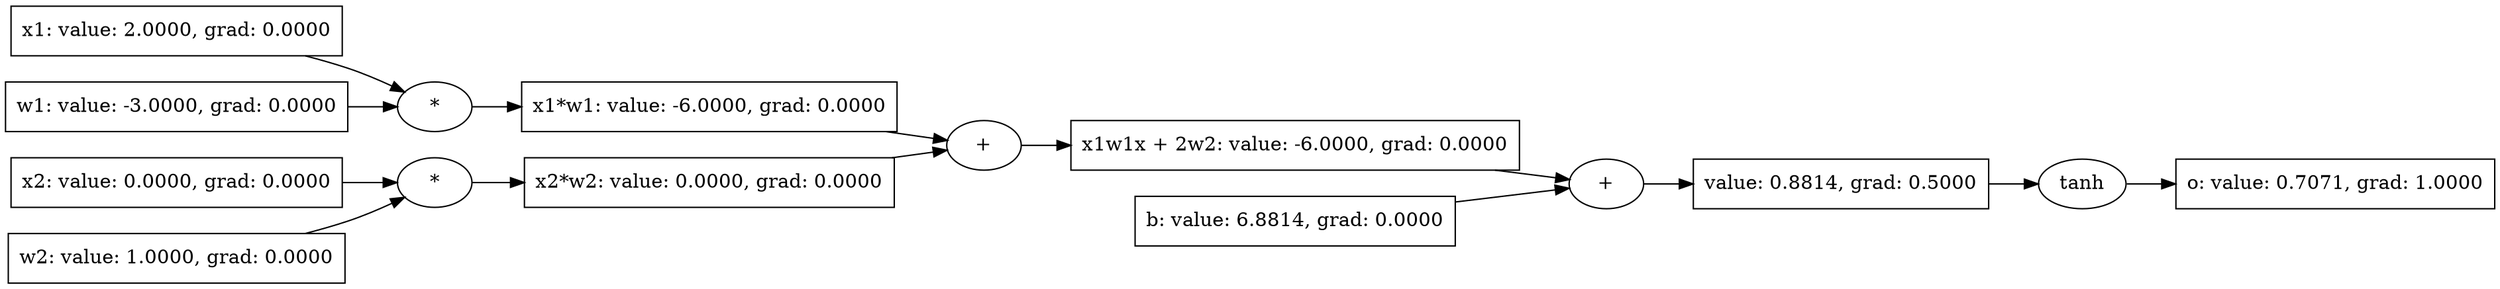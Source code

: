 digraph {
graph [rankdir=LR]
  "140736247528888" [label="o: value: 0.7071, grad: 1.0000" shape=record]
  "140736247528888tanh" [label="tanh"]
  "140736247528888tanh" -> "140736247528888"
  "140736247528640" -> "140736247528888tanh"
  "140736247528640" [label=" value: 0.8814, grad: 0.5000" shape=record]
  "140736247528640+" [label="+"]
  "140736247528640+" -> "140736247528640"
  "140736247528488" -> "140736247528640+"
  "140736247528032" -> "140736247528640+"
  "140736247528488" [label="x1w1x + 2w2: value: -6.0000, grad: 0.0000" shape=record]
  "140736247528488+" [label="+"]
  "140736247528488+" -> "140736247528488"
  "140736247528184" -> "140736247528488+"
  "140736247528336" -> "140736247528488+"
  "140736247528184" [label="x1*w1: value: -6.0000, grad: 0.0000" shape=record]
  "140736247528184*" [label="*"]
  "140736247528184*" -> "140736247528184"
  "140736247527520" -> "140736247528184*"
  "140736247527776" -> "140736247528184*"
  "140736247527520" [label="x1: value: 2.0000, grad: 0.0000" shape=record]
  "140736247527776" [label="w1: value: -3.0000, grad: 0.0000" shape=record]
  "140736247528336" [label="x2*w2: value: 0.0000, grad: 0.0000" shape=record]
  "140736247528336*" [label="*"]
  "140736247528336*" -> "140736247528336"
  "140736247527608" -> "140736247528336*"
  "140736247527864" -> "140736247528336*"
  "140736247527608" [label="x2: value: 0.0000, grad: 0.0000" shape=record]
  "140736247527864" [label="w2: value: 1.0000, grad: 0.0000" shape=record]
  "140736247528032" [label="b: value: 6.8814, grad: 0.0000" shape=record]
}
